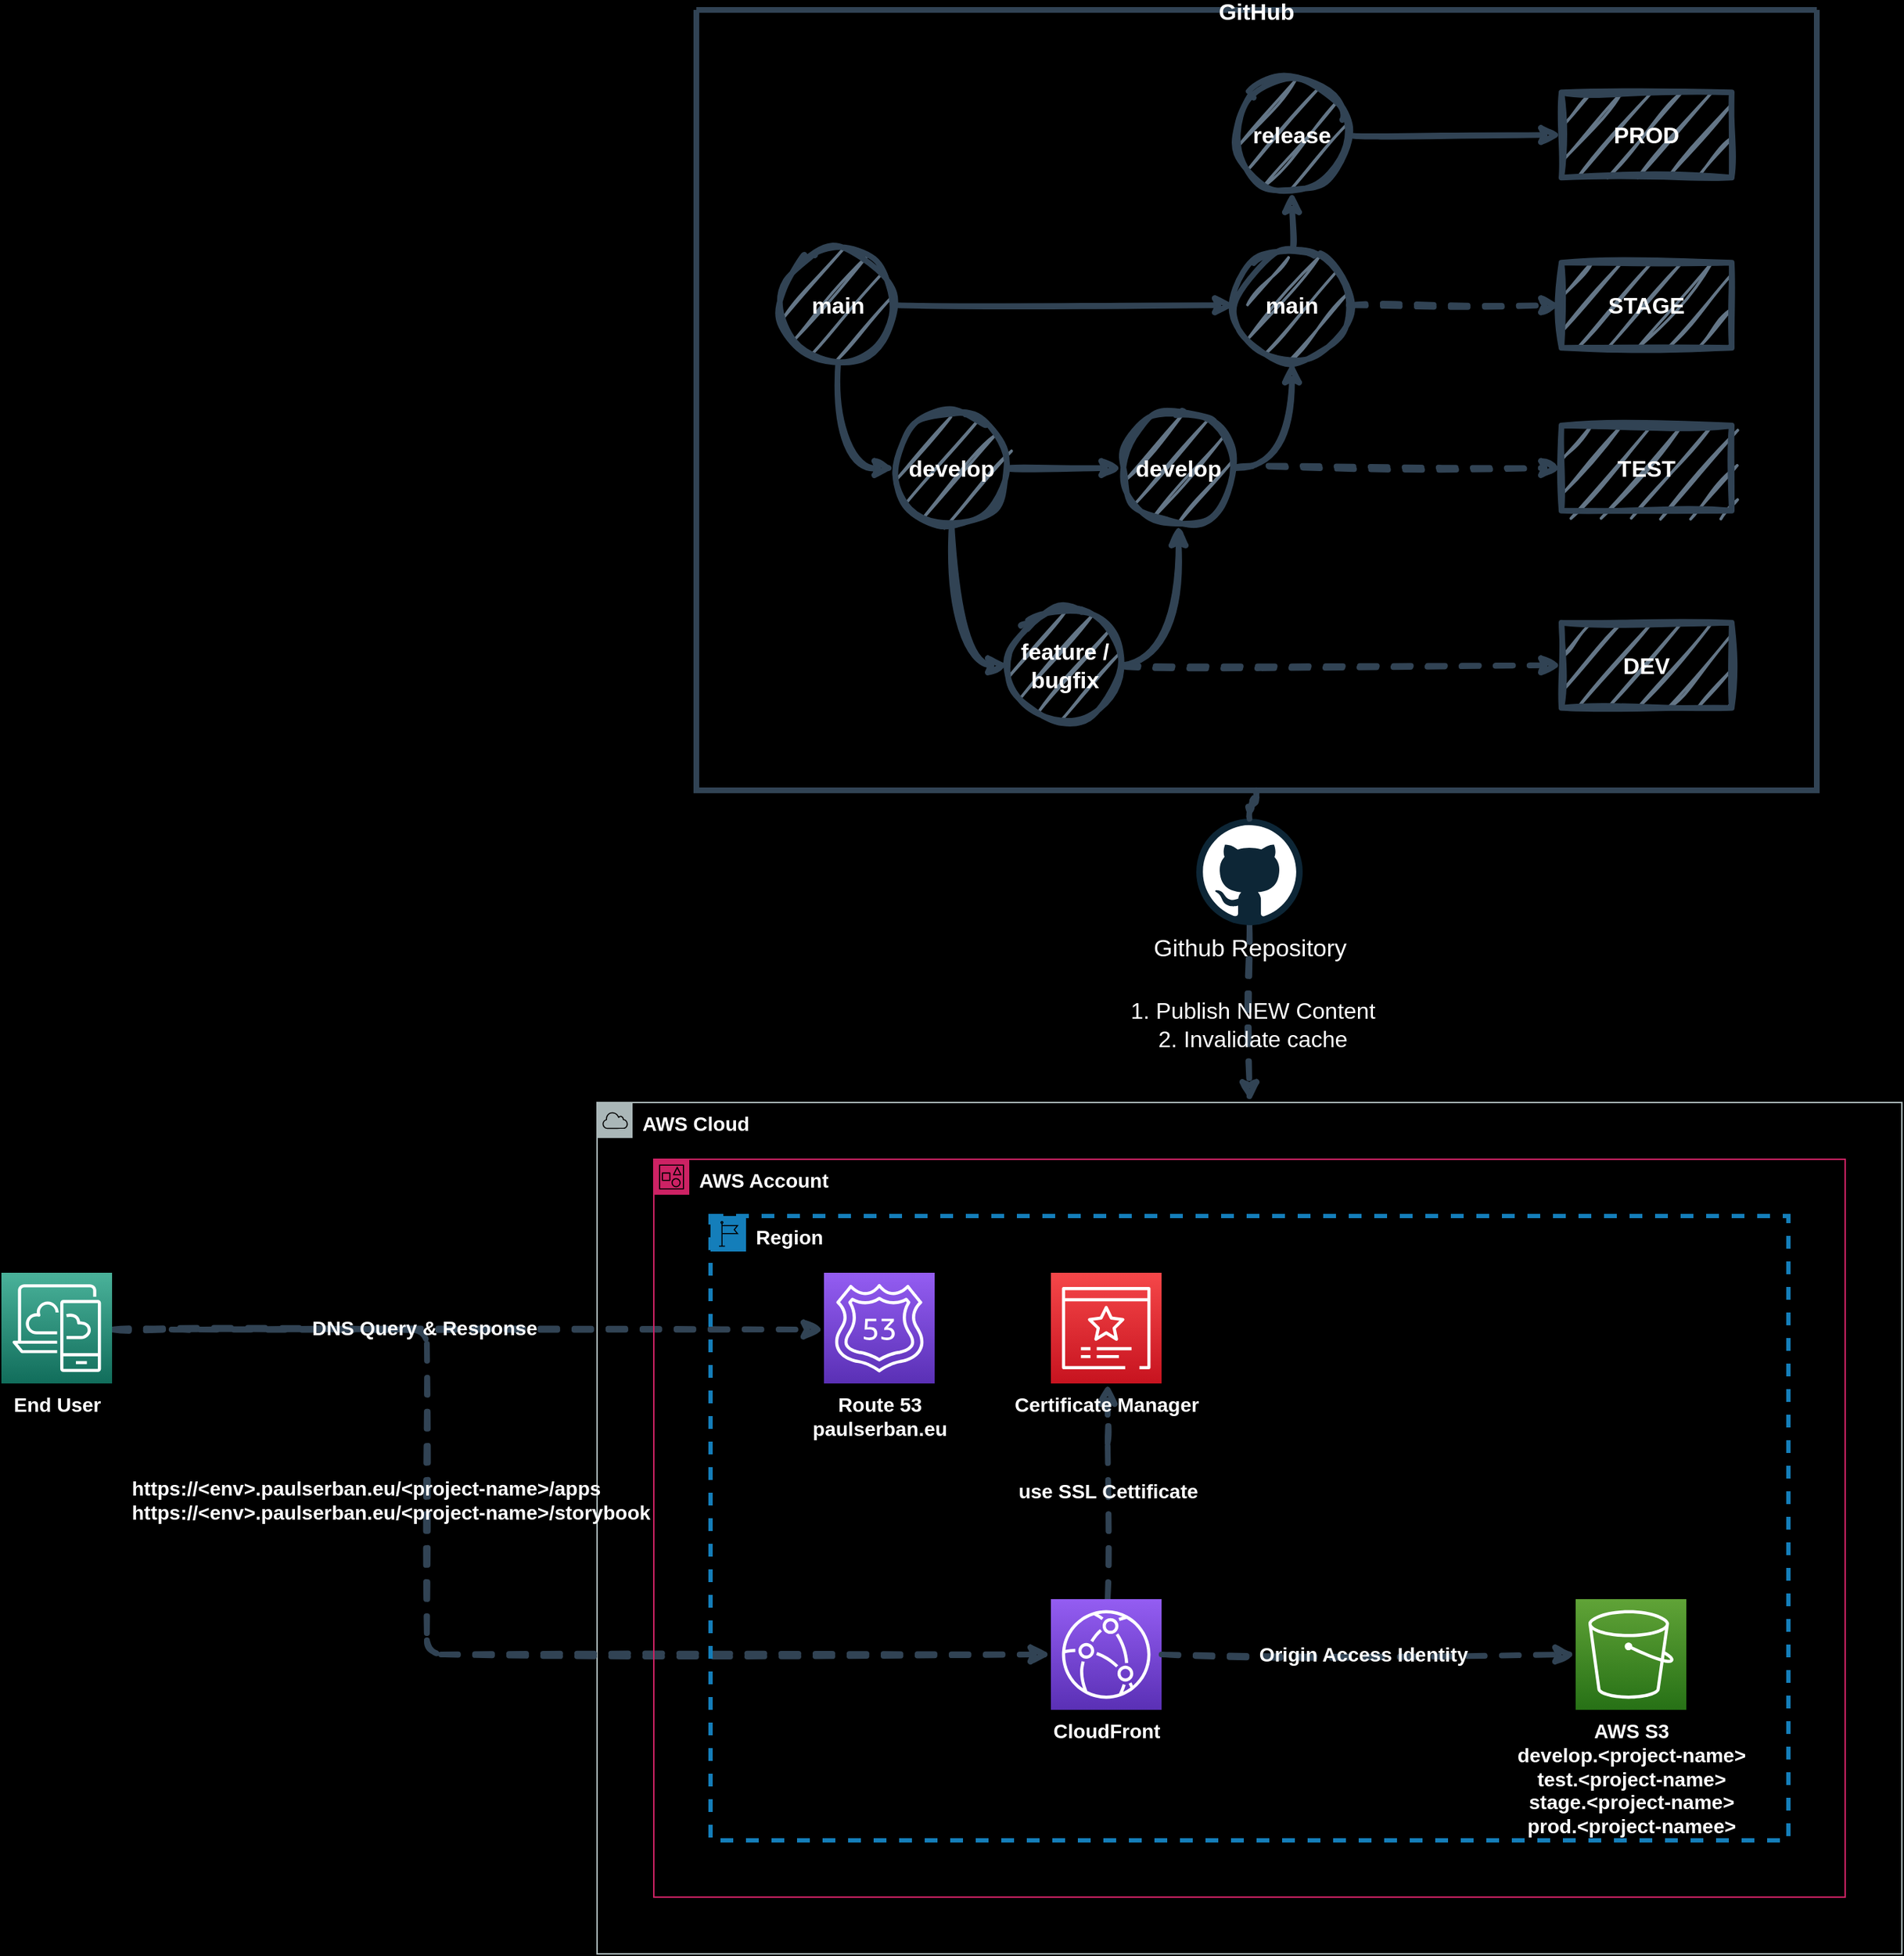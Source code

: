<mxfile>
    <diagram id="VQ5N5fh5H-ArX9WsjE1C" name="Page-1">
        <mxGraphModel dx="2239" dy="1452" grid="1" gridSize="10" guides="1" tooltips="1" connect="1" arrows="1" fold="1" page="1" pageScale="1" pageWidth="1169" pageHeight="827" background="#000000" math="0" shadow="0">
            <root>
                <mxCell id="0"/>
                <mxCell id="1" parent="0"/>
                <mxCell id="59" value="AWS Cloud" style="outlineConnect=0;gradientColor=default;html=1;whiteSpace=wrap;fontSize=14;fontStyle=1;shape=mxgraph.aws4.group;grIcon=mxgraph.aws4.group_aws_cloud;strokeColor=#AAB7B8;fillColor=none;verticalAlign=top;align=left;spacingLeft=30;fontColor=#FFFFFF;dashed=0;gradientDirection=east;" parent="1" vertex="1">
                    <mxGeometry x="1140" y="840" width="920" height="600" as="geometry"/>
                </mxCell>
                <mxCell id="91" value="use SSL Cettificate" style="edgeStyle=orthogonalEdgeStyle;sketch=1;html=1;dashed=1;fontSize=14;fontColor=#FFFFFF;labelBackgroundColor=none;fontStyle=1;strokeWidth=4;fillColor=#647687;strokeColor=#314354;" parent="1" source="3" target="90" edge="1">
                    <mxGeometry relative="1" as="geometry">
                        <Array as="points">
                            <mxPoint x="1500" y="1070"/>
                            <mxPoint x="1500" y="1070"/>
                        </Array>
                        <mxPoint as="offset"/>
                    </mxGeometry>
                </mxCell>
                <mxCell id="82" style="edgeStyle=orthogonalEdgeStyle;sketch=1;html=1;entryX=0;entryY=0.5;entryDx=0;entryDy=0;entryPerimeter=0;dashed=1;fontColor=#FFFFFF;labelBackgroundColor=none;fontStyle=1;fontSize=14;strokeWidth=4;fillColor=#647687;strokeColor=#314354;" parent="1" source="87" target="3" edge="1">
                    <mxGeometry relative="1" as="geometry">
                        <mxPoint x="1100" y="1000.048" as="sourcePoint"/>
                        <Array as="points">
                            <mxPoint x="1020" y="1000"/>
                            <mxPoint x="1020" y="1229"/>
                        </Array>
                    </mxGeometry>
                </mxCell>
                <mxCell id="83" value="https://&amp;lt;env&amp;gt;.paulserban.eu/&amp;lt;project-name&amp;gt;/apps&lt;br style=&quot;font-size: 14px;&quot;&gt;https://&amp;lt;env&amp;gt;.paulserban.eu/&amp;lt;project-name&amp;gt;/storybook" style="edgeLabel;html=1;align=left;verticalAlign=middle;resizable=0;points=[];fontColor=#FFFFFF;fontSize=14;labelBackgroundColor=none;fontStyle=1" parent="82" vertex="1" connectable="0">
                    <mxGeometry x="-0.329" y="-1" relative="1" as="geometry">
                        <mxPoint x="-209" y="43" as="offset"/>
                    </mxGeometry>
                </mxCell>
                <mxCell id="80" style="edgeStyle=orthogonalEdgeStyle;sketch=1;html=1;dashed=1;fontColor=#FFFFFF;labelBackgroundColor=none;fontStyle=1;fontSize=14;strokeWidth=4;fillColor=#647687;strokeColor=#314354;" parent="1" source="87" target="63" edge="1">
                    <mxGeometry relative="1" as="geometry">
                        <mxPoint x="1100" y="1000.048" as="sourcePoint"/>
                        <Array as="points">
                            <mxPoint x="850" y="1000"/>
                            <mxPoint x="850" y="1000"/>
                        </Array>
                    </mxGeometry>
                </mxCell>
                <mxCell id="81" value="DNS Query &amp;amp; Response" style="edgeLabel;html=1;align=center;verticalAlign=middle;resizable=0;points=[];fontColor=#FFFFFF;fontSize=14;labelBackgroundColor=none;fontStyle=1" parent="80" vertex="1" connectable="0">
                    <mxGeometry x="-0.176" y="3" relative="1" as="geometry">
                        <mxPoint x="13" y="2" as="offset"/>
                    </mxGeometry>
                </mxCell>
                <mxCell id="60" value="AWS Account" style="points=[[0,0],[0.25,0],[0.5,0],[0.75,0],[1,0],[1,0.25],[1,0.5],[1,0.75],[1,1],[0.75,1],[0.5,1],[0.25,1],[0,1],[0,0.75],[0,0.5],[0,0.25]];outlineConnect=0;gradientColor=none;html=1;whiteSpace=wrap;fontSize=14;fontStyle=1;container=1;pointerEvents=0;collapsible=0;recursiveResize=0;shape=mxgraph.aws4.group;grIcon=mxgraph.aws4.group_account;strokeColor=#CD2264;fillColor=none;verticalAlign=top;align=left;spacingLeft=30;fontColor=#FFFFFF;dashed=0;labelBackgroundColor=none;" parent="1" vertex="1">
                    <mxGeometry x="1180" y="880" width="840" height="520" as="geometry"/>
                </mxCell>
                <mxCell id="61" value="Region" style="points=[[0,0],[0.25,0],[0.5,0],[0.75,0],[1,0],[1,0.25],[1,0.5],[1,0.75],[1,1],[0.75,1],[0.5,1],[0.25,1],[0,1],[0,0.75],[0,0.5],[0,0.25]];outlineConnect=0;gradientColor=none;html=1;whiteSpace=wrap;fontSize=14;fontStyle=1;container=1;pointerEvents=0;collapsible=0;recursiveResize=0;shape=mxgraph.aws4.group;grIcon=mxgraph.aws4.group_region;strokeColor=#147EBA;fillColor=none;verticalAlign=top;align=left;spacingLeft=30;fontColor=#FFFFFF;dashed=1;labelBackgroundColor=none;strokeWidth=3;" parent="60" vertex="1">
                    <mxGeometry x="40" y="40" width="760" height="440" as="geometry"/>
                </mxCell>
                <mxCell id="3" value="&lt;font style=&quot;font-size: 14px;&quot;&gt;CloudFront&lt;/font&gt;" style="sketch=0;points=[[0,0,0],[0.25,0,0],[0.5,0,0],[0.75,0,0],[1,0,0],[0,1,0],[0.25,1,0],[0.5,1,0],[0.75,1,0],[1,1,0],[0,0.25,0],[0,0.5,0],[0,0.75,0],[1,0.25,0],[1,0.5,0],[1,0.75,0]];outlineConnect=0;fontColor=#FFFFFF;gradientColor=#945DF2;gradientDirection=north;fillColor=#5A30B5;strokeColor=#ffffff;dashed=0;verticalLabelPosition=bottom;verticalAlign=top;align=center;html=1;fontSize=14;fontStyle=1;aspect=fixed;shape=mxgraph.aws4.resourceIcon;resIcon=mxgraph.aws4.cloudfront;labelBackgroundColor=none;" parent="61" vertex="1">
                    <mxGeometry x="240" y="270" width="78" height="78" as="geometry"/>
                </mxCell>
                <mxCell id="62" value="&lt;font style=&quot;font-size: 14px;&quot;&gt;AWS S3&lt;br style=&quot;font-size: 14px;&quot;&gt;develop.&amp;lt;project-name&amp;gt;&lt;br style=&quot;font-size: 14px;&quot;&gt;test.&amp;lt;&lt;/font&gt;&lt;span style=&quot;font-size: 14px;&quot;&gt;project-name&lt;/span&gt;&lt;font style=&quot;font-size: 14px;&quot;&gt;&amp;gt;&lt;br style=&quot;font-size: 14px;&quot;&gt;stage.&amp;lt;&lt;/font&gt;&lt;span style=&quot;font-size: 14px;&quot;&gt;project-name&lt;/span&gt;&lt;font style=&quot;font-size: 14px;&quot;&gt;&amp;gt;&lt;br style=&quot;font-size: 14px;&quot;&gt;prod.&amp;lt;&lt;/font&gt;&lt;span style=&quot;font-size: 14px;&quot;&gt;project-name&lt;/span&gt;&lt;font style=&quot;font-size: 14px;&quot;&gt;e&amp;gt;&lt;br style=&quot;font-size: 14px;&quot;&gt;&lt;/font&gt;" style="sketch=0;points=[[0,0,0],[0.25,0,0],[0.5,0,0],[0.75,0,0],[1,0,0],[0,1,0],[0.25,1,0],[0.5,1,0],[0.75,1,0],[1,1,0],[0,0.25,0],[0,0.5,0],[0,0.75,0],[1,0.25,0],[1,0.5,0],[1,0.75,0]];outlineConnect=0;fontColor=#FFFFFF;gradientColor=#60A337;gradientDirection=north;fillColor=#277116;strokeColor=#ffffff;dashed=0;verticalLabelPosition=bottom;verticalAlign=top;align=center;html=1;fontSize=14;fontStyle=1;aspect=fixed;shape=mxgraph.aws4.resourceIcon;resIcon=mxgraph.aws4.s3;labelBackgroundColor=none;" parent="61" vertex="1">
                    <mxGeometry x="610" y="270" width="78" height="78" as="geometry"/>
                </mxCell>
                <mxCell id="84" style="edgeStyle=orthogonalEdgeStyle;sketch=1;html=1;dashed=1;fontColor=#FFFFFF;labelBackgroundColor=none;fontStyle=1;fontSize=14;strokeWidth=4;fillColor=#647687;strokeColor=#314354;" parent="61" source="3" target="62" edge="1">
                    <mxGeometry relative="1" as="geometry"/>
                </mxCell>
                <mxCell id="89" value="Origin Access Identity" style="edgeLabel;html=1;align=center;verticalAlign=middle;resizable=0;points=[];fontColor=#FFFFFF;fontSize=14;labelBackgroundColor=none;fontStyle=1" parent="84" vertex="1" connectable="0">
                    <mxGeometry x="-0.213" relative="1" as="geometry">
                        <mxPoint x="27" as="offset"/>
                    </mxGeometry>
                </mxCell>
                <mxCell id="63" value="&lt;font style=&quot;font-size: 14px;&quot;&gt;Route 53&lt;br style=&quot;font-size: 14px;&quot;&gt;paulserban.eu&lt;br style=&quot;font-size: 14px;&quot;&gt;&lt;/font&gt;" style="sketch=0;points=[[0,0,0],[0.25,0,0],[0.5,0,0],[0.75,0,0],[1,0,0],[0,1,0],[0.25,1,0],[0.5,1,0],[0.75,1,0],[1,1,0],[0,0.25,0],[0,0.5,0],[0,0.75,0],[1,0.25,0],[1,0.5,0],[1,0.75,0]];outlineConnect=0;fontColor=#FFFFFF;gradientColor=#945DF2;gradientDirection=north;fillColor=#5A30B5;strokeColor=#ffffff;dashed=0;verticalLabelPosition=bottom;verticalAlign=top;align=center;html=1;fontSize=14;fontStyle=1;aspect=fixed;shape=mxgraph.aws4.resourceIcon;resIcon=mxgraph.aws4.route_53;labelBackgroundColor=none;" parent="1" vertex="1">
                    <mxGeometry x="1300" y="960" width="78" height="78" as="geometry"/>
                </mxCell>
                <mxCell id="73" style="edgeStyle=orthogonalEdgeStyle;html=1;fontColor=#FFFFFF;dashed=1;sketch=1;curveFitting=1;jiggle=2;startArrow=none;labelBackgroundColor=none;strokeWidth=4;fillColor=#647687;strokeColor=#314354;" parent="1" source="64" target="59" edge="1">
                    <mxGeometry relative="1" as="geometry"/>
                </mxCell>
                <mxCell id="76" value="&lt;font style=&quot;font-size: 16px;&quot;&gt;1. Publish NEW Content&lt;br&gt;2. Invalidate cache&lt;/font&gt;" style="edgeLabel;html=1;align=center;verticalAlign=middle;resizable=0;points=[];fontColor=#FFFFFF;labelBackgroundColor=none;" parent="73" vertex="1" connectable="0">
                    <mxGeometry x="0.122" y="2" relative="1" as="geometry">
                        <mxPoint as="offset"/>
                    </mxGeometry>
                </mxCell>
                <mxCell id="87" value="&lt;font style=&quot;font-size: 14px;&quot;&gt;End User&lt;/font&gt;" style="sketch=0;points=[[0,0,0],[0.25,0,0],[0.5,0,0],[0.75,0,0],[1,0,0],[0,1,0],[0.25,1,0],[0.5,1,0],[0.75,1,0],[1,1,0],[0,0.25,0],[0,0.5,0],[0,0.75,0],[1,0.25,0],[1,0.5,0],[1,0.75,0]];outlineConnect=0;fontColor=#FFFFFF;gradientColor=#4AB29A;gradientDirection=north;fillColor=#116D5B;strokeColor=#ffffff;dashed=0;verticalLabelPosition=bottom;verticalAlign=top;align=center;html=1;fontSize=14;fontStyle=1;aspect=fixed;shape=mxgraph.aws4.resourceIcon;resIcon=mxgraph.aws4.desktop_and_app_streaming;labelBackgroundColor=none;" parent="1" vertex="1">
                    <mxGeometry x="720" y="960" width="78" height="78" as="geometry"/>
                </mxCell>
                <mxCell id="90" value="&lt;font style=&quot;font-size: 14px;&quot;&gt;Certificate Manager&lt;/font&gt;" style="sketch=0;points=[[0,0,0],[0.25,0,0],[0.5,0,0],[0.75,0,0],[1,0,0],[0,1,0],[0.25,1,0],[0.5,1,0],[0.75,1,0],[1,1,0],[0,0.25,0],[0,0.5,0],[0,0.75,0],[1,0.25,0],[1,0.5,0],[1,0.75,0]];outlineConnect=0;fontColor=#FFFFFF;gradientColor=#F54749;gradientDirection=north;fillColor=#C7131F;strokeColor=#ffffff;dashed=0;verticalLabelPosition=bottom;verticalAlign=top;align=center;html=1;fontSize=14;fontStyle=1;aspect=fixed;shape=mxgraph.aws4.resourceIcon;resIcon=mxgraph.aws4.certificate_manager_3;labelBackgroundColor=none;" parent="1" vertex="1">
                    <mxGeometry x="1460" y="960" width="78" height="78" as="geometry"/>
                </mxCell>
                <mxCell id="95" value="GitHub" style="swimlane;startSize=0;sketch=0;fontSize=16;gradientDirection=east;labelBackgroundColor=none;fontStyle=1;strokeWidth=4;fillColor=#647687;strokeColor=#314354;fontColor=#ffffff;" parent="1" vertex="1">
                    <mxGeometry x="1210" y="70" width="790" height="550" as="geometry">
                        <mxRectangle x="1080" y="70" width="50" height="40" as="alternateBounds"/>
                    </mxGeometry>
                </mxCell>
                <mxCell id="97" style="edgeStyle=orthogonalEdgeStyle;html=1;entryX=0;entryY=0.5;entryDx=0;entryDy=0;fontSize=16;curved=1;sketch=1;curveFitting=1;jiggle=2;fontColor=#FFFFFF;labelBackgroundColor=none;fontStyle=1;fillColor=#647687;strokeColor=#314354;strokeWidth=4;" parent="95" source="5" target="8" edge="1">
                    <mxGeometry relative="1" as="geometry"/>
                </mxCell>
                <mxCell id="99" style="edgeStyle=orthogonalEdgeStyle;curved=1;sketch=1;html=1;fontSize=16;fontColor=#FFFFFF;labelBackgroundColor=none;fontStyle=1;fillColor=#647687;strokeColor=#314354;strokeWidth=4;" parent="95" target="18" edge="1">
                    <mxGeometry relative="1" as="geometry">
                        <mxPoint x="140" y="208.13" as="sourcePoint"/>
                    </mxGeometry>
                </mxCell>
                <mxCell id="5" value="main" style="ellipse;whiteSpace=wrap;html=1;sketch=1;curveFitting=1;jiggle=2;labelBackgroundColor=none;fontSize=16;fontStyle=1;fillColor=#647687;strokeColor=#314354;strokeWidth=4;fontColor=#ffffff;" parent="95" vertex="1">
                    <mxGeometry x="60" y="168.13" width="80" height="80" as="geometry"/>
                </mxCell>
                <mxCell id="8" value="develop" style="ellipse;whiteSpace=wrap;html=1;sketch=1;curveFitting=1;jiggle=2;labelBackgroundColor=none;fontSize=16;fontStyle=1;fillColor=#647687;strokeColor=#314354;strokeWidth=4;fontColor=#ffffff;" parent="95" vertex="1">
                    <mxGeometry x="140" y="282.88" width="80" height="80" as="geometry"/>
                </mxCell>
                <mxCell id="10" value="feature / bugfix" style="ellipse;whiteSpace=wrap;html=1;sketch=1;curveFitting=1;jiggle=2;labelBackgroundColor=none;fontSize=16;fontStyle=1;fillColor=#647687;strokeColor=#314354;strokeWidth=4;fontColor=#ffffff;" parent="95" vertex="1">
                    <mxGeometry x="220" y="421.88" width="80" height="80" as="geometry"/>
                </mxCell>
                <mxCell id="11" style="edgeStyle=orthogonalEdgeStyle;curved=1;html=1;entryX=0;entryY=0.5;entryDx=0;entryDy=0;sketch=1;curveFitting=1;jiggle=2;fontColor=#FFFFFF;labelBackgroundColor=none;fontSize=16;fontStyle=1;fillColor=#647687;strokeColor=#314354;strokeWidth=4;" parent="95" source="8" target="10" edge="1">
                    <mxGeometry relative="1" as="geometry"/>
                </mxCell>
                <mxCell id="98" style="edgeStyle=orthogonalEdgeStyle;curved=1;sketch=1;html=1;fontSize=16;exitX=1;exitY=0.5;exitDx=0;exitDy=0;fontColor=#FFFFFF;labelBackgroundColor=none;fontStyle=1;fillColor=#647687;strokeColor=#314354;strokeWidth=4;" parent="95" source="12" target="18" edge="1">
                    <mxGeometry relative="1" as="geometry"/>
                </mxCell>
                <mxCell id="12" value="develop" style="ellipse;whiteSpace=wrap;html=1;sketch=1;curveFitting=1;jiggle=2;labelBackgroundColor=none;fontSize=16;fontStyle=1;fillColor=#647687;strokeColor=#314354;strokeWidth=4;fontColor=#ffffff;" parent="95" vertex="1">
                    <mxGeometry x="300" y="282.88" width="80" height="80" as="geometry"/>
                </mxCell>
                <mxCell id="21" style="edgeStyle=orthogonalEdgeStyle;curved=1;html=1;sketch=1;curveFitting=1;jiggle=2;fontColor=#FFFFFF;labelBackgroundColor=none;fontSize=16;fontStyle=1;fillColor=#647687;strokeColor=#314354;strokeWidth=4;" parent="95" source="8" target="12" edge="1">
                    <mxGeometry relative="1" as="geometry"/>
                </mxCell>
                <mxCell id="13" style="edgeStyle=orthogonalEdgeStyle;curved=1;html=1;exitX=1;exitY=0.5;exitDx=0;exitDy=0;sketch=1;curveFitting=1;jiggle=2;fontColor=#FFFFFF;labelBackgroundColor=none;fontSize=16;fontStyle=1;fillColor=#647687;strokeColor=#314354;strokeWidth=4;" parent="95" source="10" target="12" edge="1">
                    <mxGeometry relative="1" as="geometry">
                        <Array as="points">
                            <mxPoint x="340" y="461.88"/>
                        </Array>
                    </mxGeometry>
                </mxCell>
                <mxCell id="101" style="edgeStyle=orthogonalEdgeStyle;curved=1;sketch=1;html=1;entryX=0;entryY=0.5;entryDx=0;entryDy=0;fontSize=16;fontColor=#FFFFFF;labelBackgroundColor=none;fontStyle=1;fillColor=#647687;strokeColor=#314354;strokeWidth=4;" parent="95" source="15" target="68" edge="1">
                    <mxGeometry relative="1" as="geometry"/>
                </mxCell>
                <mxCell id="15" value="release" style="ellipse;whiteSpace=wrap;html=1;sketch=1;curveFitting=1;jiggle=2;labelBackgroundColor=none;fontSize=16;fontStyle=1;fillColor=#647687;strokeColor=#314354;strokeWidth=4;fontColor=#ffffff;" parent="95" vertex="1">
                    <mxGeometry x="380" y="48.13" width="80" height="80" as="geometry"/>
                </mxCell>
                <mxCell id="96" style="edgeStyle=none;html=1;fontSize=16;dashed=1;sketch=1;curveFitting=1;jiggle=2;fontColor=#FFFFFF;labelBackgroundColor=none;fontStyle=1;fillColor=#647687;strokeColor=#314354;strokeWidth=4;" parent="95" source="18" target="67" edge="1">
                    <mxGeometry relative="1" as="geometry"/>
                </mxCell>
                <mxCell id="100" style="edgeStyle=orthogonalEdgeStyle;curved=1;sketch=1;html=1;fontSize=16;fontColor=#FFFFFF;labelBackgroundColor=none;fontStyle=1;fillColor=#647687;strokeColor=#314354;strokeWidth=4;" parent="95" source="18" target="15" edge="1">
                    <mxGeometry relative="1" as="geometry"/>
                </mxCell>
                <mxCell id="18" value="main" style="ellipse;whiteSpace=wrap;html=1;sketch=1;curveFitting=1;jiggle=2;labelBackgroundColor=none;fontSize=16;fontStyle=1;fillColor=#647687;strokeColor=#314354;strokeWidth=4;fontColor=#ffffff;" parent="95" vertex="1">
                    <mxGeometry x="380" y="168.13" width="80" height="80" as="geometry"/>
                </mxCell>
                <mxCell id="65" value="DEV" style="whiteSpace=wrap;html=1;sketch=1;curveFitting=1;jiggle=2;labelBackgroundColor=none;fontSize=16;fontStyle=1;fillColor=#647687;strokeColor=#314354;strokeWidth=4;fontColor=#ffffff;" parent="95" vertex="1">
                    <mxGeometry x="610" y="431.88" width="120" height="60" as="geometry"/>
                </mxCell>
                <mxCell id="24" style="edgeStyle=orthogonalEdgeStyle;curved=1;html=1;dashed=1;sketch=1;curveFitting=1;jiggle=2;fontColor=#FFFFFF;labelBackgroundColor=none;fontSize=16;fontStyle=1;fillColor=#647687;strokeColor=#314354;strokeWidth=4;" parent="95" source="10" target="65" edge="1">
                    <mxGeometry relative="1" as="geometry">
                        <mxPoint x="610" y="460.88" as="targetPoint"/>
                    </mxGeometry>
                </mxCell>
                <mxCell id="66" value="TEST" style="whiteSpace=wrap;html=1;sketch=1;curveFitting=1;jiggle=2;labelBackgroundColor=none;fontSize=16;fontStyle=1;fillColor=#647687;strokeColor=#314354;strokeWidth=4;fontColor=#ffffff;" parent="95" vertex="1">
                    <mxGeometry x="610" y="292.88" width="120" height="60" as="geometry"/>
                </mxCell>
                <mxCell id="25" style="edgeStyle=orthogonalEdgeStyle;curved=1;html=1;dashed=1;sketch=1;curveFitting=1;jiggle=2;fontColor=#FFFFFF;labelBackgroundColor=none;fontSize=16;fontStyle=1;fillColor=#647687;strokeColor=#314354;strokeWidth=4;" parent="95" source="12" target="66" edge="1">
                    <mxGeometry relative="1" as="geometry">
                        <mxPoint x="610" y="321.88" as="targetPoint"/>
                    </mxGeometry>
                </mxCell>
                <mxCell id="67" value="STAGE" style="whiteSpace=wrap;html=1;sketch=1;curveFitting=1;jiggle=2;labelBackgroundColor=none;fontSize=16;fontStyle=1;fillColor=#647687;strokeColor=#314354;strokeWidth=4;fontColor=#ffffff;" parent="95" vertex="1">
                    <mxGeometry x="610" y="178.13" width="120" height="60" as="geometry"/>
                </mxCell>
                <mxCell id="68" value="PROD" style="whiteSpace=wrap;html=1;sketch=1;curveFitting=1;jiggle=2;labelBackgroundColor=none;fontSize=16;fontStyle=1;fillColor=#647687;strokeColor=#314354;strokeWidth=4;fontColor=#ffffff;" parent="95" vertex="1">
                    <mxGeometry x="610" y="58.13" width="120" height="60" as="geometry"/>
                </mxCell>
                <mxCell id="64" value="Github Repository" style="dashed=0;outlineConnect=0;html=1;align=center;labelPosition=center;verticalLabelPosition=bottom;verticalAlign=top;shape=mxgraph.weblogos.github;fontColor=#FFFFFF;labelBackgroundColor=none;fontSize=17;" parent="1" vertex="1">
                    <mxGeometry x="1562.5" y="640" width="75" height="75" as="geometry"/>
                </mxCell>
                <mxCell id="102" value="" style="edgeStyle=orthogonalEdgeStyle;html=1;fontColor=#FFFFFF;dashed=1;sketch=1;curveFitting=1;jiggle=2;endArrow=none;labelBackgroundColor=none;fillColor=#647687;fontSize=16;fontStyle=1;strokeColor=#314354;strokeWidth=4;" parent="1" source="95" target="64" edge="1">
                    <mxGeometry relative="1" as="geometry">
                        <mxPoint x="1600" y="620" as="sourcePoint"/>
                        <mxPoint x="1600" y="840" as="targetPoint"/>
                    </mxGeometry>
                </mxCell>
            </root>
        </mxGraphModel>
    </diagram>
</mxfile>